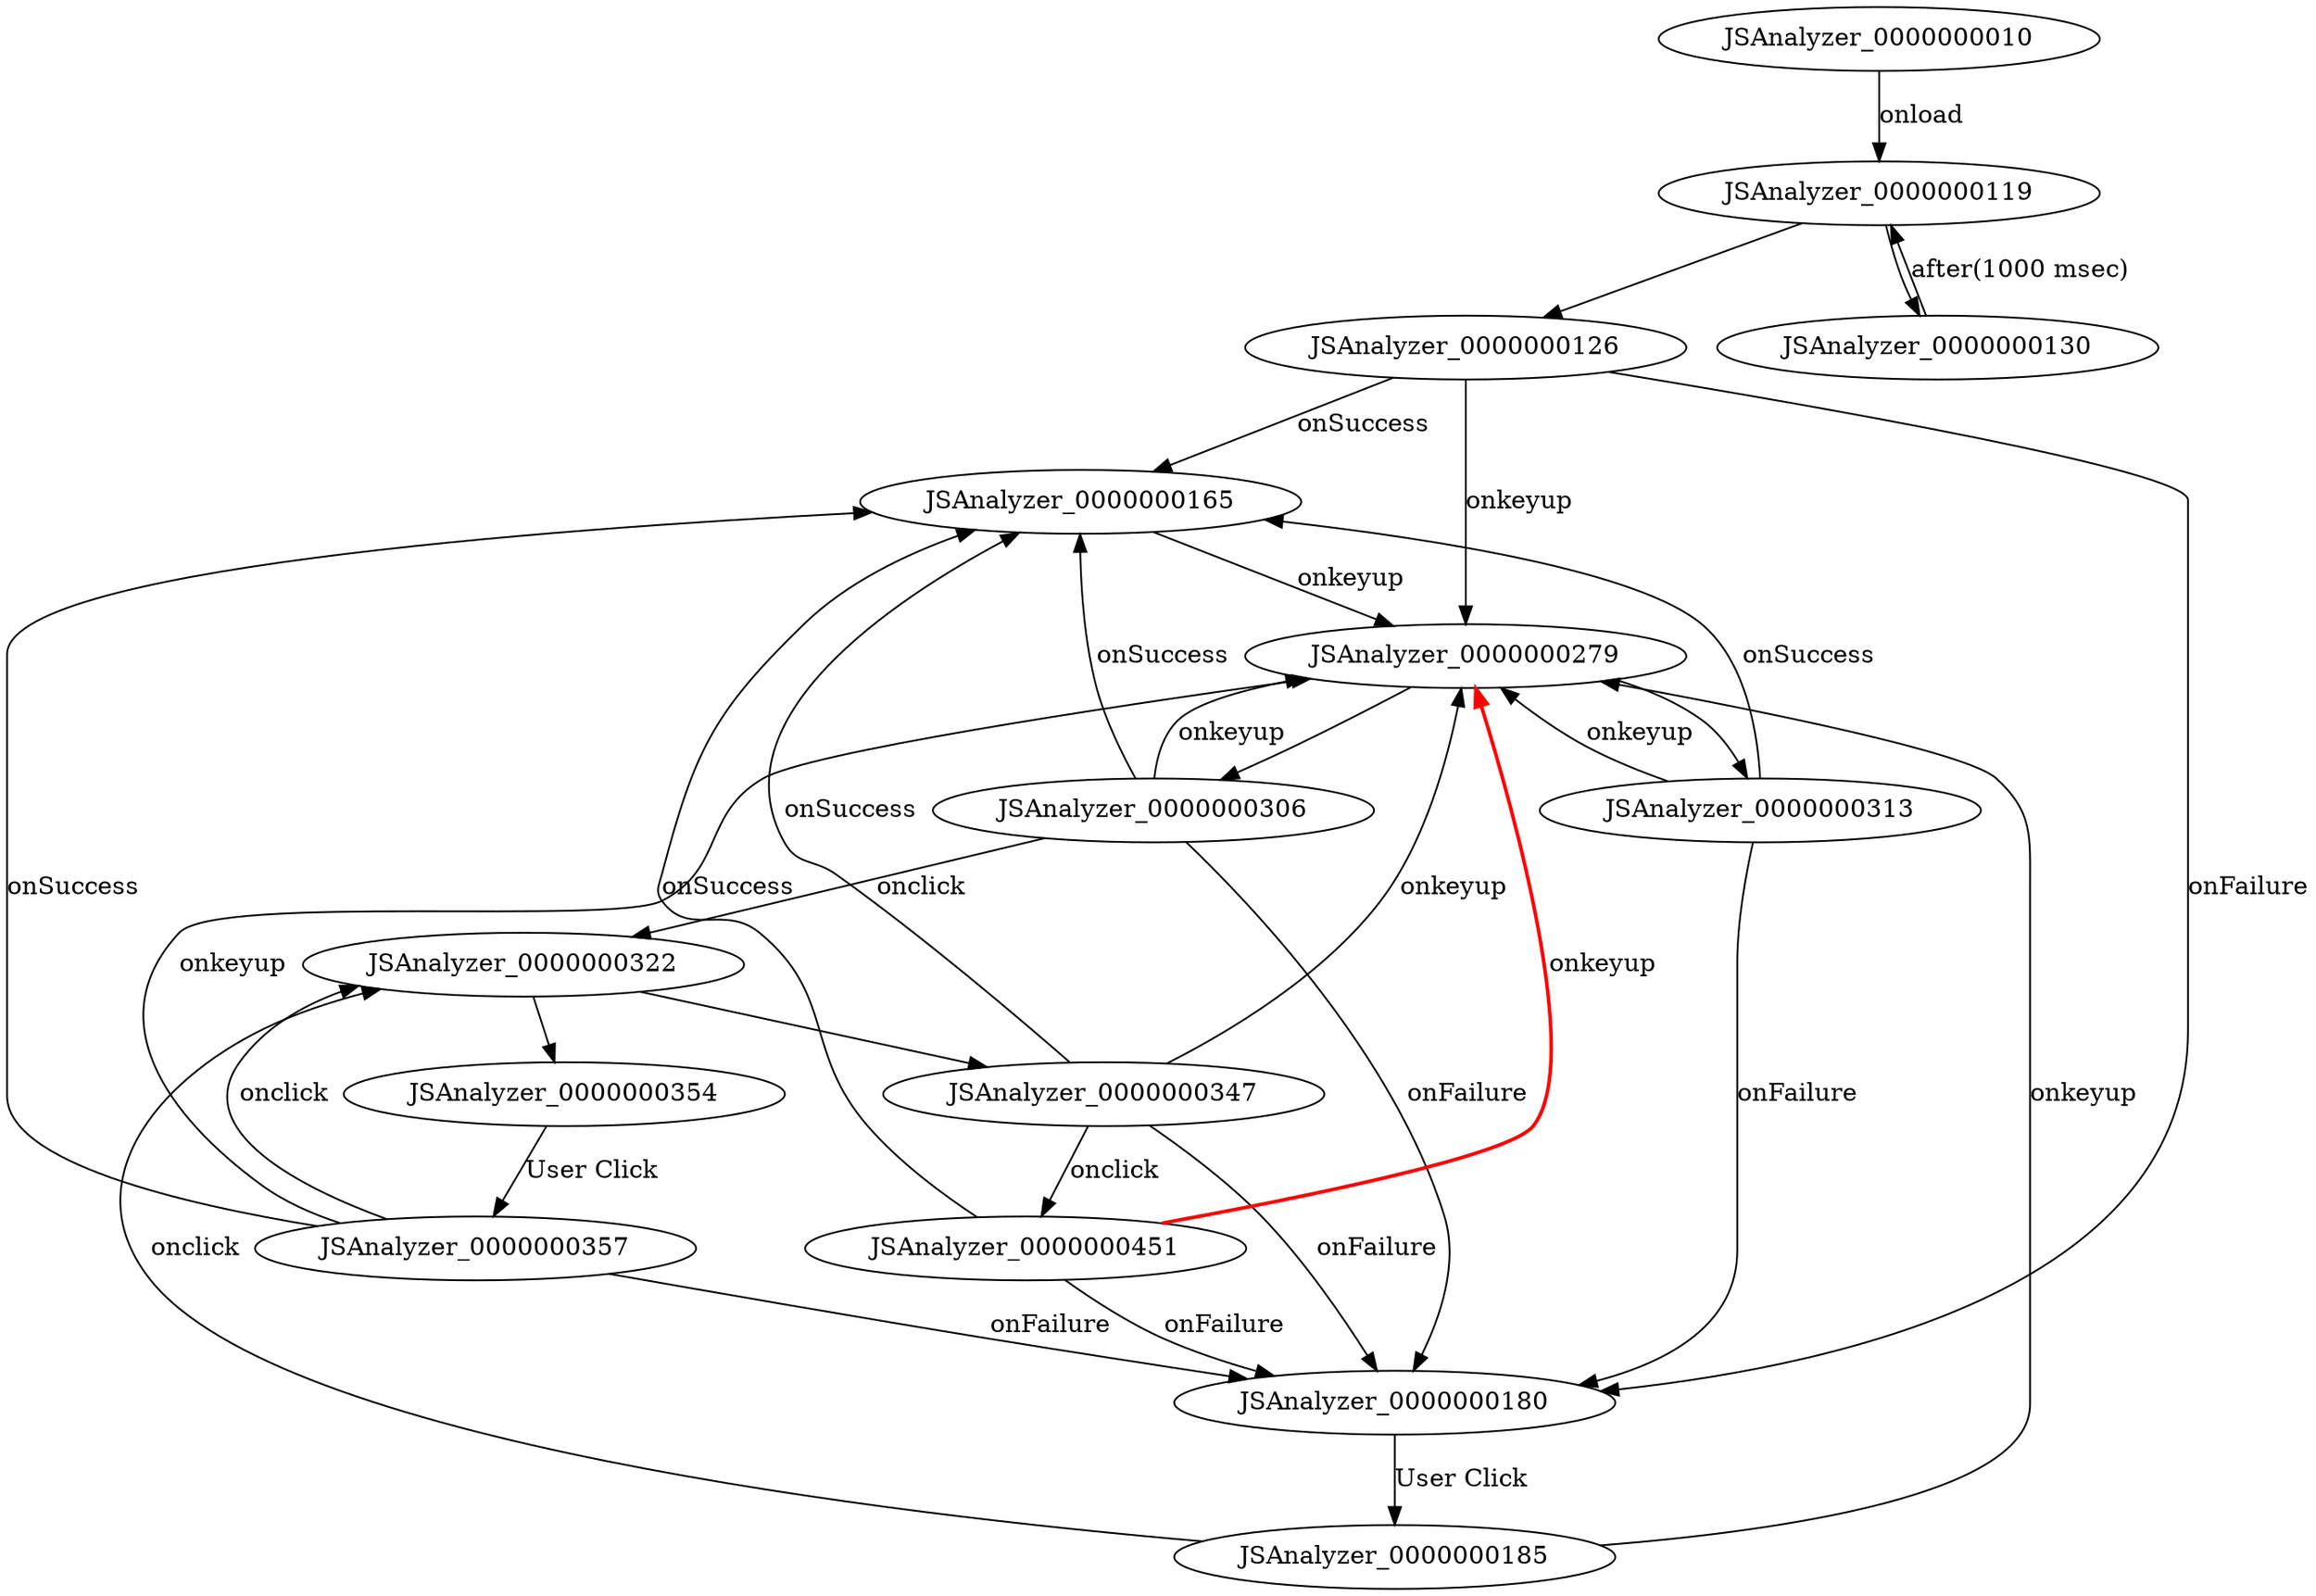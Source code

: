 digraph FSM {
JSAnalyzer_0000000010;
JSAnalyzer_0000000119;
JSAnalyzer_0000000126;
JSAnalyzer_0000000130;
JSAnalyzer_0000000165;
JSAnalyzer_0000000180;
JSAnalyzer_0000000279;
JSAnalyzer_0000000306;
JSAnalyzer_0000000313;
JSAnalyzer_0000000322;
JSAnalyzer_0000000347;
JSAnalyzer_0000000354;
JSAnalyzer_0000000451;
JSAnalyzer_0000000185;
JSAnalyzer_0000000357;
JSAnalyzer_0000000119 -> JSAnalyzer_0000000126 []
JSAnalyzer_0000000119 -> JSAnalyzer_0000000130 []
JSAnalyzer_0000000279 -> JSAnalyzer_0000000306 []
JSAnalyzer_0000000279 -> JSAnalyzer_0000000313 []
JSAnalyzer_0000000322 -> JSAnalyzer_0000000347 []
JSAnalyzer_0000000322 -> JSAnalyzer_0000000354 []
JSAnalyzer_0000000010 -> JSAnalyzer_0000000119 [label="onload"]
JSAnalyzer_0000000126 -> JSAnalyzer_0000000165 [label="onSuccess"]
JSAnalyzer_0000000126 -> JSAnalyzer_0000000180 [label="onFailure"]
JSAnalyzer_0000000126 -> JSAnalyzer_0000000279 [label="onkeyup"]
JSAnalyzer_0000000130 -> JSAnalyzer_0000000119 [label="after(1000 msec)"]
JSAnalyzer_0000000165 -> JSAnalyzer_0000000279 [label="onkeyup"]
JSAnalyzer_0000000180 -> JSAnalyzer_0000000185 [label="User Click"]
JSAnalyzer_0000000306 -> JSAnalyzer_0000000165 [label="onSuccess"]
JSAnalyzer_0000000306 -> JSAnalyzer_0000000180 [label="onFailure"]
JSAnalyzer_0000000306 -> JSAnalyzer_0000000279 [label="onkeyup"]
JSAnalyzer_0000000306 -> JSAnalyzer_0000000322 [label="onclick"]
JSAnalyzer_0000000313 -> JSAnalyzer_0000000165 [label="onSuccess"]
JSAnalyzer_0000000313 -> JSAnalyzer_0000000180 [label="onFailure"]
JSAnalyzer_0000000313 -> JSAnalyzer_0000000279 [label="onkeyup"]
JSAnalyzer_0000000347 -> JSAnalyzer_0000000451 [label="onclick"]
JSAnalyzer_0000000347 -> JSAnalyzer_0000000165 [label="onSuccess"]
JSAnalyzer_0000000347 -> JSAnalyzer_0000000180 [label="onFailure"]
JSAnalyzer_0000000347 -> JSAnalyzer_0000000279 [label="onkeyup"]
JSAnalyzer_0000000354 -> JSAnalyzer_0000000357 [label="User Click"]
JSAnalyzer_0000000451 -> JSAnalyzer_0000000165 [label="onSuccess"]
JSAnalyzer_0000000451 -> JSAnalyzer_0000000180 [label="onFailure"]
JSAnalyzer_0000000451 -> JSAnalyzer_0000000279 [label="onkeyup",style=bold,color=red]
JSAnalyzer_0000000185 -> JSAnalyzer_0000000279 [label="onkeyup"]
JSAnalyzer_0000000185 -> JSAnalyzer_0000000322 [label="onclick"]
JSAnalyzer_0000000357 -> JSAnalyzer_0000000165 [label="onSuccess"]
JSAnalyzer_0000000357 -> JSAnalyzer_0000000180 [label="onFailure"]
JSAnalyzer_0000000357 -> JSAnalyzer_0000000279 [label="onkeyup"]
JSAnalyzer_0000000357 -> JSAnalyzer_0000000322 [label="onclick"]
}
